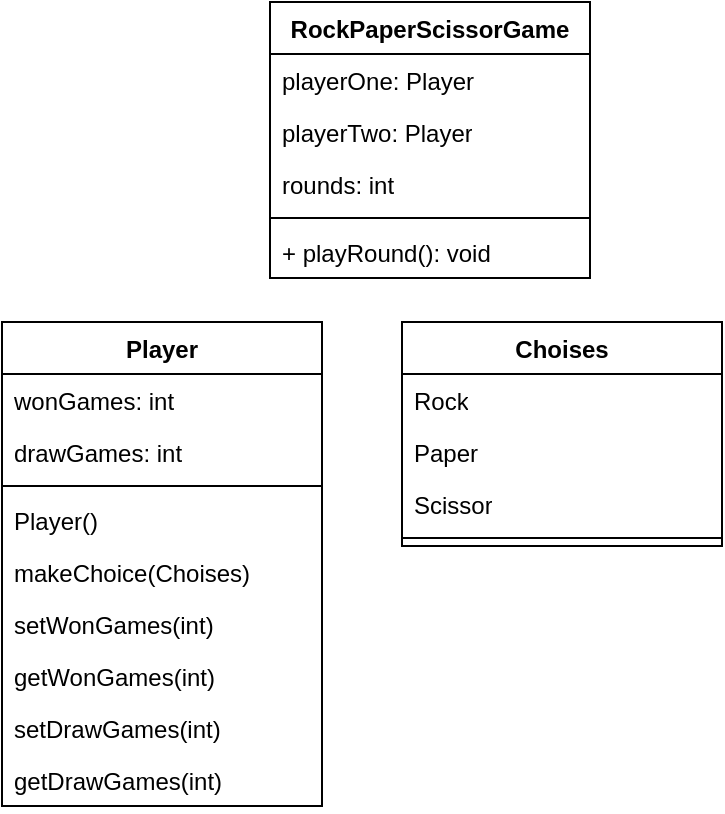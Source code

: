<mxfile version="24.1.0" type="device">
  <diagram id="C5RBs43oDa-KdzZeNtuy" name="Page-1">
    <mxGraphModel dx="629" dy="496" grid="1" gridSize="10" guides="1" tooltips="1" connect="1" arrows="1" fold="1" page="1" pageScale="1" pageWidth="827" pageHeight="1169" math="0" shadow="0">
      <root>
        <mxCell id="WIyWlLk6GJQsqaUBKTNV-0" />
        <mxCell id="WIyWlLk6GJQsqaUBKTNV-1" parent="WIyWlLk6GJQsqaUBKTNV-0" />
        <mxCell id="fvLdT7fLRRbDPOqDMdBP-4" value="Player" style="swimlane;fontStyle=1;align=center;verticalAlign=top;childLayout=stackLayout;horizontal=1;startSize=26;horizontalStack=0;resizeParent=1;resizeParentMax=0;resizeLast=0;collapsible=1;marginBottom=0;whiteSpace=wrap;html=1;" parent="WIyWlLk6GJQsqaUBKTNV-1" vertex="1">
          <mxGeometry x="120" y="170" width="160" height="242" as="geometry" />
        </mxCell>
        <mxCell id="fvLdT7fLRRbDPOqDMdBP-14" value="wonGames: int" style="text;strokeColor=none;fillColor=none;align=left;verticalAlign=top;spacingLeft=4;spacingRight=4;overflow=hidden;rotatable=0;points=[[0,0.5],[1,0.5]];portConstraint=eastwest;whiteSpace=wrap;html=1;" parent="fvLdT7fLRRbDPOqDMdBP-4" vertex="1">
          <mxGeometry y="26" width="160" height="26" as="geometry" />
        </mxCell>
        <mxCell id="fvLdT7fLRRbDPOqDMdBP-25" value="drawGames: int" style="text;strokeColor=none;fillColor=none;align=left;verticalAlign=top;spacingLeft=4;spacingRight=4;overflow=hidden;rotatable=0;points=[[0,0.5],[1,0.5]];portConstraint=eastwest;whiteSpace=wrap;html=1;" parent="fvLdT7fLRRbDPOqDMdBP-4" vertex="1">
          <mxGeometry y="52" width="160" height="26" as="geometry" />
        </mxCell>
        <mxCell id="fvLdT7fLRRbDPOqDMdBP-6" value="" style="line;strokeWidth=1;fillColor=none;align=left;verticalAlign=middle;spacingTop=-1;spacingLeft=3;spacingRight=3;rotatable=0;labelPosition=right;points=[];portConstraint=eastwest;strokeColor=inherit;" parent="fvLdT7fLRRbDPOqDMdBP-4" vertex="1">
          <mxGeometry y="78" width="160" height="8" as="geometry" />
        </mxCell>
        <mxCell id="fvLdT7fLRRbDPOqDMdBP-7" value="Player()" style="text;strokeColor=none;fillColor=none;align=left;verticalAlign=top;spacingLeft=4;spacingRight=4;overflow=hidden;rotatable=0;points=[[0,0.5],[1,0.5]];portConstraint=eastwest;whiteSpace=wrap;html=1;" parent="fvLdT7fLRRbDPOqDMdBP-4" vertex="1">
          <mxGeometry y="86" width="160" height="26" as="geometry" />
        </mxCell>
        <mxCell id="URctGvcxkZxCjSNbdl_n-4" value="makeChoice(Choises)" style="text;strokeColor=none;fillColor=none;align=left;verticalAlign=top;spacingLeft=4;spacingRight=4;overflow=hidden;rotatable=0;points=[[0,0.5],[1,0.5]];portConstraint=eastwest;whiteSpace=wrap;html=1;" parent="fvLdT7fLRRbDPOqDMdBP-4" vertex="1">
          <mxGeometry y="112" width="160" height="26" as="geometry" />
        </mxCell>
        <mxCell id="URctGvcxkZxCjSNbdl_n-5" value="setWonGames(int)" style="text;strokeColor=none;fillColor=none;align=left;verticalAlign=top;spacingLeft=4;spacingRight=4;overflow=hidden;rotatable=0;points=[[0,0.5],[1,0.5]];portConstraint=eastwest;whiteSpace=wrap;html=1;" parent="fvLdT7fLRRbDPOqDMdBP-4" vertex="1">
          <mxGeometry y="138" width="160" height="26" as="geometry" />
        </mxCell>
        <mxCell id="URctGvcxkZxCjSNbdl_n-1" value="getWonGames(int)" style="text;strokeColor=none;fillColor=none;align=left;verticalAlign=top;spacingLeft=4;spacingRight=4;overflow=hidden;rotatable=0;points=[[0,0.5],[1,0.5]];portConstraint=eastwest;whiteSpace=wrap;html=1;" parent="fvLdT7fLRRbDPOqDMdBP-4" vertex="1">
          <mxGeometry y="164" width="160" height="26" as="geometry" />
        </mxCell>
        <mxCell id="URctGvcxkZxCjSNbdl_n-2" value="setDrawGames(int)" style="text;strokeColor=none;fillColor=none;align=left;verticalAlign=top;spacingLeft=4;spacingRight=4;overflow=hidden;rotatable=0;points=[[0,0.5],[1,0.5]];portConstraint=eastwest;whiteSpace=wrap;html=1;" parent="fvLdT7fLRRbDPOqDMdBP-4" vertex="1">
          <mxGeometry y="190" width="160" height="26" as="geometry" />
        </mxCell>
        <mxCell id="URctGvcxkZxCjSNbdl_n-3" value="getDrawGames(int)" style="text;strokeColor=none;fillColor=none;align=left;verticalAlign=top;spacingLeft=4;spacingRight=4;overflow=hidden;rotatable=0;points=[[0,0.5],[1,0.5]];portConstraint=eastwest;whiteSpace=wrap;html=1;" parent="fvLdT7fLRRbDPOqDMdBP-4" vertex="1">
          <mxGeometry y="216" width="160" height="26" as="geometry" />
        </mxCell>
        <mxCell id="fvLdT7fLRRbDPOqDMdBP-8" value="Choises" style="swimlane;fontStyle=1;align=center;verticalAlign=top;childLayout=stackLayout;horizontal=1;startSize=26;horizontalStack=0;resizeParent=1;resizeParentMax=0;resizeLast=0;collapsible=1;marginBottom=0;whiteSpace=wrap;html=1;" parent="WIyWlLk6GJQsqaUBKTNV-1" vertex="1">
          <mxGeometry x="320" y="170" width="160" height="112" as="geometry">
            <mxRectangle x="320" y="170" width="80" height="30" as="alternateBounds" />
          </mxGeometry>
        </mxCell>
        <mxCell id="fvLdT7fLRRbDPOqDMdBP-9" value="Rock&lt;br&gt;" style="text;strokeColor=none;fillColor=none;align=left;verticalAlign=top;spacingLeft=4;spacingRight=4;overflow=hidden;rotatable=0;points=[[0,0.5],[1,0.5]];portConstraint=eastwest;whiteSpace=wrap;html=1;" parent="fvLdT7fLRRbDPOqDMdBP-8" vertex="1">
          <mxGeometry y="26" width="160" height="26" as="geometry" />
        </mxCell>
        <mxCell id="fvLdT7fLRRbDPOqDMdBP-12" value="Paper" style="text;strokeColor=none;fillColor=none;align=left;verticalAlign=top;spacingLeft=4;spacingRight=4;overflow=hidden;rotatable=0;points=[[0,0.5],[1,0.5]];portConstraint=eastwest;whiteSpace=wrap;html=1;" parent="fvLdT7fLRRbDPOqDMdBP-8" vertex="1">
          <mxGeometry y="52" width="160" height="26" as="geometry" />
        </mxCell>
        <mxCell id="fvLdT7fLRRbDPOqDMdBP-13" value="Scissor" style="text;strokeColor=none;fillColor=none;align=left;verticalAlign=top;spacingLeft=4;spacingRight=4;overflow=hidden;rotatable=0;points=[[0,0.5],[1,0.5]];portConstraint=eastwest;whiteSpace=wrap;html=1;" parent="fvLdT7fLRRbDPOqDMdBP-8" vertex="1">
          <mxGeometry y="78" width="160" height="26" as="geometry" />
        </mxCell>
        <mxCell id="fvLdT7fLRRbDPOqDMdBP-10" value="" style="line;strokeWidth=1;fillColor=none;align=left;verticalAlign=middle;spacingTop=-1;spacingLeft=3;spacingRight=3;rotatable=0;labelPosition=right;points=[];portConstraint=eastwest;strokeColor=inherit;" parent="fvLdT7fLRRbDPOqDMdBP-8" vertex="1">
          <mxGeometry y="104" width="160" height="8" as="geometry" />
        </mxCell>
        <mxCell id="fvLdT7fLRRbDPOqDMdBP-16" value="RockPaperScissorGame" style="swimlane;fontStyle=1;align=center;verticalAlign=top;childLayout=stackLayout;horizontal=1;startSize=26;horizontalStack=0;resizeParent=1;resizeParentMax=0;resizeLast=0;collapsible=1;marginBottom=0;whiteSpace=wrap;html=1;" parent="WIyWlLk6GJQsqaUBKTNV-1" vertex="1">
          <mxGeometry x="254" y="10" width="160" height="138" as="geometry" />
        </mxCell>
        <mxCell id="fvLdT7fLRRbDPOqDMdBP-17" value="playerOne: Player" style="text;strokeColor=none;fillColor=none;align=left;verticalAlign=top;spacingLeft=4;spacingRight=4;overflow=hidden;rotatable=0;points=[[0,0.5],[1,0.5]];portConstraint=eastwest;whiteSpace=wrap;html=1;" parent="fvLdT7fLRRbDPOqDMdBP-16" vertex="1">
          <mxGeometry y="26" width="160" height="26" as="geometry" />
        </mxCell>
        <mxCell id="fvLdT7fLRRbDPOqDMdBP-20" value="playerTwo: Player" style="text;strokeColor=none;fillColor=none;align=left;verticalAlign=top;spacingLeft=4;spacingRight=4;overflow=hidden;rotatable=0;points=[[0,0.5],[1,0.5]];portConstraint=eastwest;whiteSpace=wrap;html=1;" parent="fvLdT7fLRRbDPOqDMdBP-16" vertex="1">
          <mxGeometry y="52" width="160" height="26" as="geometry" />
        </mxCell>
        <mxCell id="fvLdT7fLRRbDPOqDMdBP-21" value="rounds: int" style="text;strokeColor=none;fillColor=none;align=left;verticalAlign=top;spacingLeft=4;spacingRight=4;overflow=hidden;rotatable=0;points=[[0,0.5],[1,0.5]];portConstraint=eastwest;whiteSpace=wrap;html=1;" parent="fvLdT7fLRRbDPOqDMdBP-16" vertex="1">
          <mxGeometry y="78" width="160" height="26" as="geometry" />
        </mxCell>
        <mxCell id="fvLdT7fLRRbDPOqDMdBP-18" value="" style="line;strokeWidth=1;fillColor=none;align=left;verticalAlign=middle;spacingTop=-1;spacingLeft=3;spacingRight=3;rotatable=0;labelPosition=right;points=[];portConstraint=eastwest;strokeColor=inherit;" parent="fvLdT7fLRRbDPOqDMdBP-16" vertex="1">
          <mxGeometry y="104" width="160" height="8" as="geometry" />
        </mxCell>
        <mxCell id="fvLdT7fLRRbDPOqDMdBP-19" value="+ playRound(): void" style="text;strokeColor=none;fillColor=none;align=left;verticalAlign=top;spacingLeft=4;spacingRight=4;overflow=hidden;rotatable=0;points=[[0,0.5],[1,0.5]];portConstraint=eastwest;whiteSpace=wrap;html=1;" parent="fvLdT7fLRRbDPOqDMdBP-16" vertex="1">
          <mxGeometry y="112" width="160" height="26" as="geometry" />
        </mxCell>
      </root>
    </mxGraphModel>
  </diagram>
</mxfile>
